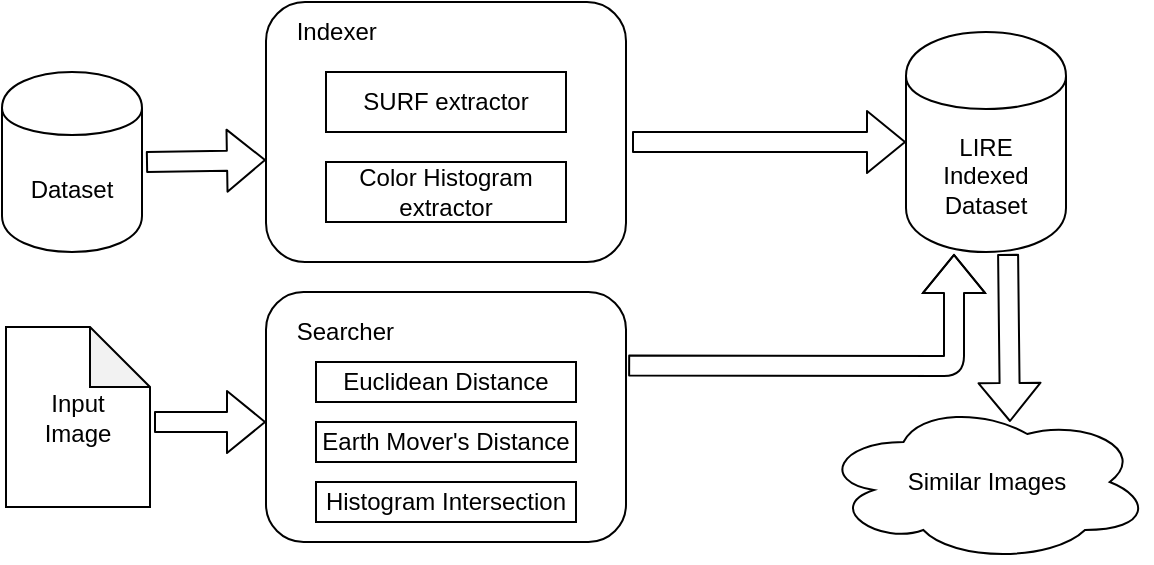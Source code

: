 <mxfile version="12.7.9" type="device"><diagram id="oE6ls-PZpamA9eMCZ1QG" name="Page-1"><mxGraphModel dx="1422" dy="794" grid="1" gridSize="10" guides="1" tooltips="1" connect="1" arrows="1" fold="1" page="1" pageScale="1" pageWidth="827" pageHeight="1169" math="0" shadow="0"><root><mxCell id="0"/><mxCell id="1" parent="0"/><mxCell id="mI3T1ZHdw6VnIN_9fmyb-1" value="Dataset" style="shape=cylinder;whiteSpace=wrap;html=1;boundedLbl=1;backgroundOutline=1;" vertex="1" parent="1"><mxGeometry x="108" y="205" width="70" height="90" as="geometry"/></mxCell><mxCell id="mI3T1ZHdw6VnIN_9fmyb-2" value="&lt;div&gt;&lt;span&gt;&amp;nbsp; &amp;nbsp; Indexer&lt;/span&gt;&lt;br&gt;&lt;/div&gt;&lt;div&gt;&lt;span&gt;&lt;br&gt;&lt;/span&gt;&lt;/div&gt;&lt;div&gt;&lt;span&gt;&lt;br&gt;&lt;/span&gt;&lt;/div&gt;&lt;div&gt;&lt;span&gt;&lt;br&gt;&lt;/span&gt;&lt;/div&gt;&lt;div&gt;&lt;span&gt;&lt;br&gt;&lt;/span&gt;&lt;/div&gt;&lt;div&gt;&lt;span&gt;&lt;br&gt;&lt;/span&gt;&lt;/div&gt;&lt;div&gt;&lt;span&gt;&lt;br&gt;&lt;/span&gt;&lt;/div&gt;&lt;div&gt;&lt;br&gt;&lt;/div&gt;" style="rounded=1;whiteSpace=wrap;html=1;align=left;" vertex="1" parent="1"><mxGeometry x="240" y="170" width="180" height="130" as="geometry"/></mxCell><mxCell id="mI3T1ZHdw6VnIN_9fmyb-3" value="SURF extractor" style="rounded=0;whiteSpace=wrap;html=1;" vertex="1" parent="1"><mxGeometry x="270" y="205" width="120" height="30" as="geometry"/></mxCell><mxCell id="mI3T1ZHdw6VnIN_9fmyb-5" value="Color Histogram extractor" style="rounded=0;whiteSpace=wrap;html=1;" vertex="1" parent="1"><mxGeometry x="270" y="250" width="120" height="30" as="geometry"/></mxCell><mxCell id="mI3T1ZHdw6VnIN_9fmyb-6" value="" style="shape=flexArrow;endArrow=classic;html=1;exitX=1;exitY=0.7;exitDx=0;exitDy=0;entryX=0;entryY=0.5;entryDx=0;entryDy=0;" edge="1" parent="1"><mxGeometry width="50" height="50" relative="1" as="geometry"><mxPoint x="180" y="250" as="sourcePoint"/><mxPoint x="240" y="249" as="targetPoint"/></mxGeometry></mxCell><mxCell id="mI3T1ZHdw6VnIN_9fmyb-9" value="LIRE &lt;br&gt;Indexed Dataset" style="shape=cylinder;whiteSpace=wrap;html=1;boundedLbl=1;backgroundOutline=1;" vertex="1" parent="1"><mxGeometry x="560" y="185" width="80" height="110" as="geometry"/></mxCell><mxCell id="mI3T1ZHdw6VnIN_9fmyb-10" value="" style="shape=flexArrow;endArrow=classic;html=1;entryX=0;entryY=0.5;entryDx=0;entryDy=0;" edge="1" parent="1" target="mI3T1ZHdw6VnIN_9fmyb-9"><mxGeometry width="50" height="50" relative="1" as="geometry"><mxPoint x="423" y="240" as="sourcePoint"/><mxPoint x="440" y="380" as="targetPoint"/></mxGeometry></mxCell><mxCell id="mI3T1ZHdw6VnIN_9fmyb-11" value="Input&lt;br&gt;Image" style="shape=note;whiteSpace=wrap;html=1;backgroundOutline=1;darkOpacity=0.05;" vertex="1" parent="1"><mxGeometry x="110" y="332.5" width="72" height="90" as="geometry"/></mxCell><mxCell id="mI3T1ZHdw6VnIN_9fmyb-12" value="&amp;nbsp; &amp;nbsp; Searcher&lt;br&gt;&lt;br&gt;&lt;br&gt;&lt;br&gt;&lt;br&gt;&lt;br&gt;&lt;br&gt;" style="rounded=1;whiteSpace=wrap;html=1;align=left;" vertex="1" parent="1"><mxGeometry x="240" y="315" width="180" height="125" as="geometry"/></mxCell><mxCell id="mI3T1ZHdw6VnIN_9fmyb-13" value="Euclidean Distance" style="rounded=0;whiteSpace=wrap;html=1;" vertex="1" parent="1"><mxGeometry x="265" y="350" width="130" height="20" as="geometry"/></mxCell><mxCell id="mI3T1ZHdw6VnIN_9fmyb-15" value="Earth Mover's Distance" style="rounded=0;whiteSpace=wrap;html=1;" vertex="1" parent="1"><mxGeometry x="265" y="380" width="130" height="20" as="geometry"/></mxCell><mxCell id="mI3T1ZHdw6VnIN_9fmyb-16" value="Histogram Intersection" style="rounded=0;whiteSpace=wrap;html=1;" vertex="1" parent="1"><mxGeometry x="265" y="410" width="130" height="20" as="geometry"/></mxCell><mxCell id="mI3T1ZHdw6VnIN_9fmyb-17" value="" style="shape=flexArrow;endArrow=classic;html=1;" edge="1" parent="1"><mxGeometry width="50" height="50" relative="1" as="geometry"><mxPoint x="184" y="380" as="sourcePoint"/><mxPoint x="240" y="380" as="targetPoint"/></mxGeometry></mxCell><mxCell id="mI3T1ZHdw6VnIN_9fmyb-18" value="" style="shape=flexArrow;endArrow=classic;html=1;entryX=0.3;entryY=1.009;entryDx=0;entryDy=0;entryPerimeter=0;exitX=1.006;exitY=0.294;exitDx=0;exitDy=0;exitPerimeter=0;" edge="1" parent="1" source="mI3T1ZHdw6VnIN_9fmyb-12" target="mI3T1ZHdw6VnIN_9fmyb-9"><mxGeometry width="50" height="50" relative="1" as="geometry"><mxPoint x="390" y="430" as="sourcePoint"/><mxPoint x="530" y="410" as="targetPoint"/><Array as="points"><mxPoint x="584" y="352"/></Array></mxGeometry></mxCell><mxCell id="mI3T1ZHdw6VnIN_9fmyb-19" value="" style="shape=flexArrow;endArrow=classic;html=1;exitX=0.638;exitY=1.009;exitDx=0;exitDy=0;exitPerimeter=0;" edge="1" parent="1" source="mI3T1ZHdw6VnIN_9fmyb-9"><mxGeometry width="50" height="50" relative="1" as="geometry"><mxPoint x="650" y="405" as="sourcePoint"/><mxPoint x="612" y="380" as="targetPoint"/></mxGeometry></mxCell><mxCell id="mI3T1ZHdw6VnIN_9fmyb-20" value="Similar Images" style="ellipse;shape=cloud;whiteSpace=wrap;html=1;" vertex="1" parent="1"><mxGeometry x="517.5" y="370" width="165" height="80" as="geometry"/></mxCell></root></mxGraphModel></diagram></mxfile>